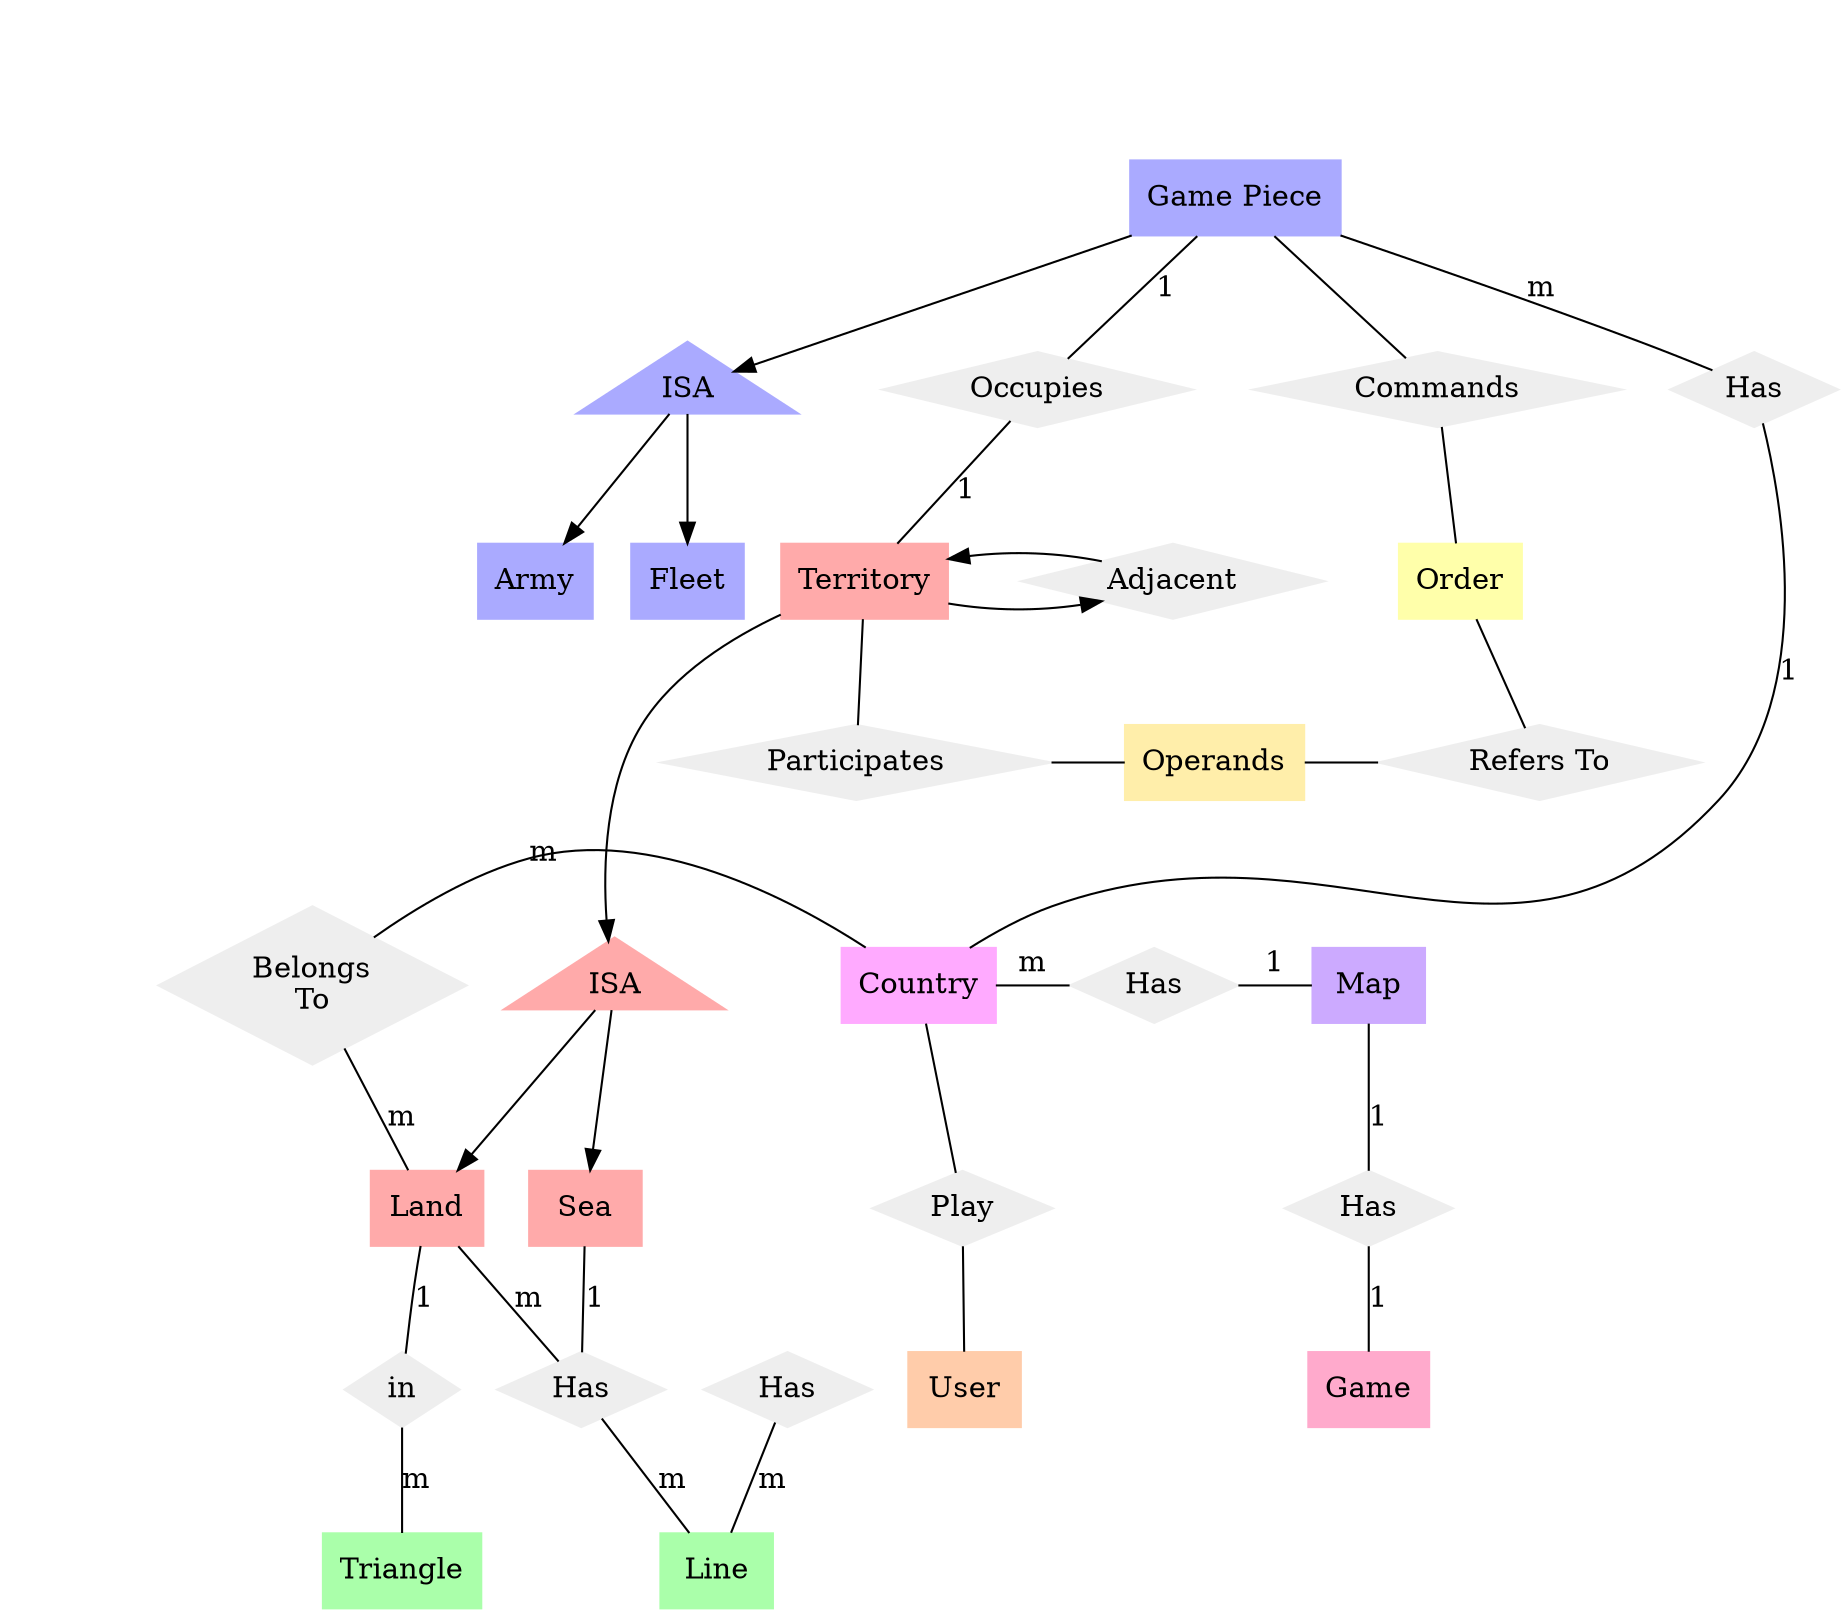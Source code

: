 digraph structs{
    {
        ss[label="", shape=none];
        ISA2[label="ISA", shape=triangle, style=filled, color="#aaaaff"];
        Fleet[shape=rect, style=filled, color="#aaaaff"];
        Army[shape=rect, style=filled, color="#aaaaff"];
    }

    {
        rank=same;
        tt[label="", shape=none];
        node[shape=rect];
        GamePiece[label="Game Piece", style=filled, color="#aaaaff"];
    }
    
    {
        rank=same;
        uu[label="", shape=none];
        node[shape=diamond, style=filled, color="#eeeeee"];
        Occupies;
        has1[label="Has"];
        Commands[shape=diamond, style=filled, color="#eeeeee"];
    }

    {
        rank=same;
        vv[label="", shape=none];
        node[shape=rect];
        Territory[style=filled, color="#ffaaaa"];
        Order[shape=rect, style=filled, color="#ffffaa"];
        Adjacent[shape=diamond, style=filled, color="#eeeeee"];
    }
    
    {
        rank=same;
        vw[label="", shape=none];

        Operands[shape=rect, style=filled, color="#ffeeaa"];
        Participates[shape=diamond, style=filled, color="#eeeeee"];
        refers_to[label="Refers To", shape=diamond, style=filled, color="#eeeeee"];
    }
    
    {
        rank=same;
        ww[label="", shape=none];
        ISA[shape=triangle, style=filled, color="#ffaaaa"];
        belongs_to[label="Belongs\nTo", shape=diamond, style=filled, color="#eeeeee"];
        Country[shape=rect, style=filled, color="#ffaaff"];
        has2[label="Has", shape=diamond, style=filled, color="#eeeeee"];
        Map[shape=rect, style=filled, color="#ccaaff"];
    }

    {
        rank=same;
        xx[label="", shape=none];
        Sea[shape=rect, style=filled, color="#ffaaaa"];
        Land[shape=rect, style=filled, color="#ffaaaa"];
        Play[shape=diamond, style=filled, color="#eeeeee"];
        Has[shape=diamond, style=filled, color="#eeeeee"];
    }
    
    {
        rank=same;
        yy[label="", shape=none];
        node[shape=diamond, style=filled, color="#eeeeee"];
        have1[label="Has"];
        have2[label="Has"];
        in;
        User[shape=rect, style=filled, color="#ffccaa"];
        Game[shape=rect, style=filled, color="#ffaacc"];
    }

    {
        rank=same;
        zz[label="", shape=none];
        rank=sink;
        Line[shape=rect, style=filled, color="#aaffaa"];
        Triangle[shape=rect, style=filled, color="#aaffaa"];
    }
    
    edge[label="", arrowhead=none, color=white];
    ss->tt->uu->vv->vw->ww->xx->yy->zz;
    edge[color=black];
    
    edge[label="1", arrowhead=none];
    in->Land;
    have1->Sea;
    Territory->Occupies;
    Country->has1;
    has2->Map;
    Occupies->GamePiece;
    Map->Has->Game;
    
    edge[label="m", arrowhead=none];
    Line->have1[group=LH];
    Line->have2[group=LH];
    Triangle->in;
    have1->Land;
    Land->belongs_to;
    belongs_to->Country;
    Country->has2;
    has1->GamePiece;

    edge[label="", arrowhead=normal];
    ISA->Sea;
    ISA->Land;
    Territory->ISA
    Territory->Adjacent;
    Adjacent->Territory;
    GamePiece->ISA2;
    ISA2->Fleet;
    ISA2->Army;
    
    edge[label="", arrowhead=none];
    Country->Play;
    Play->User;
    Territory->Participates;
    Participates->Operands;
    Operands->refers_to->Order->Commands->GamePiece;
}
